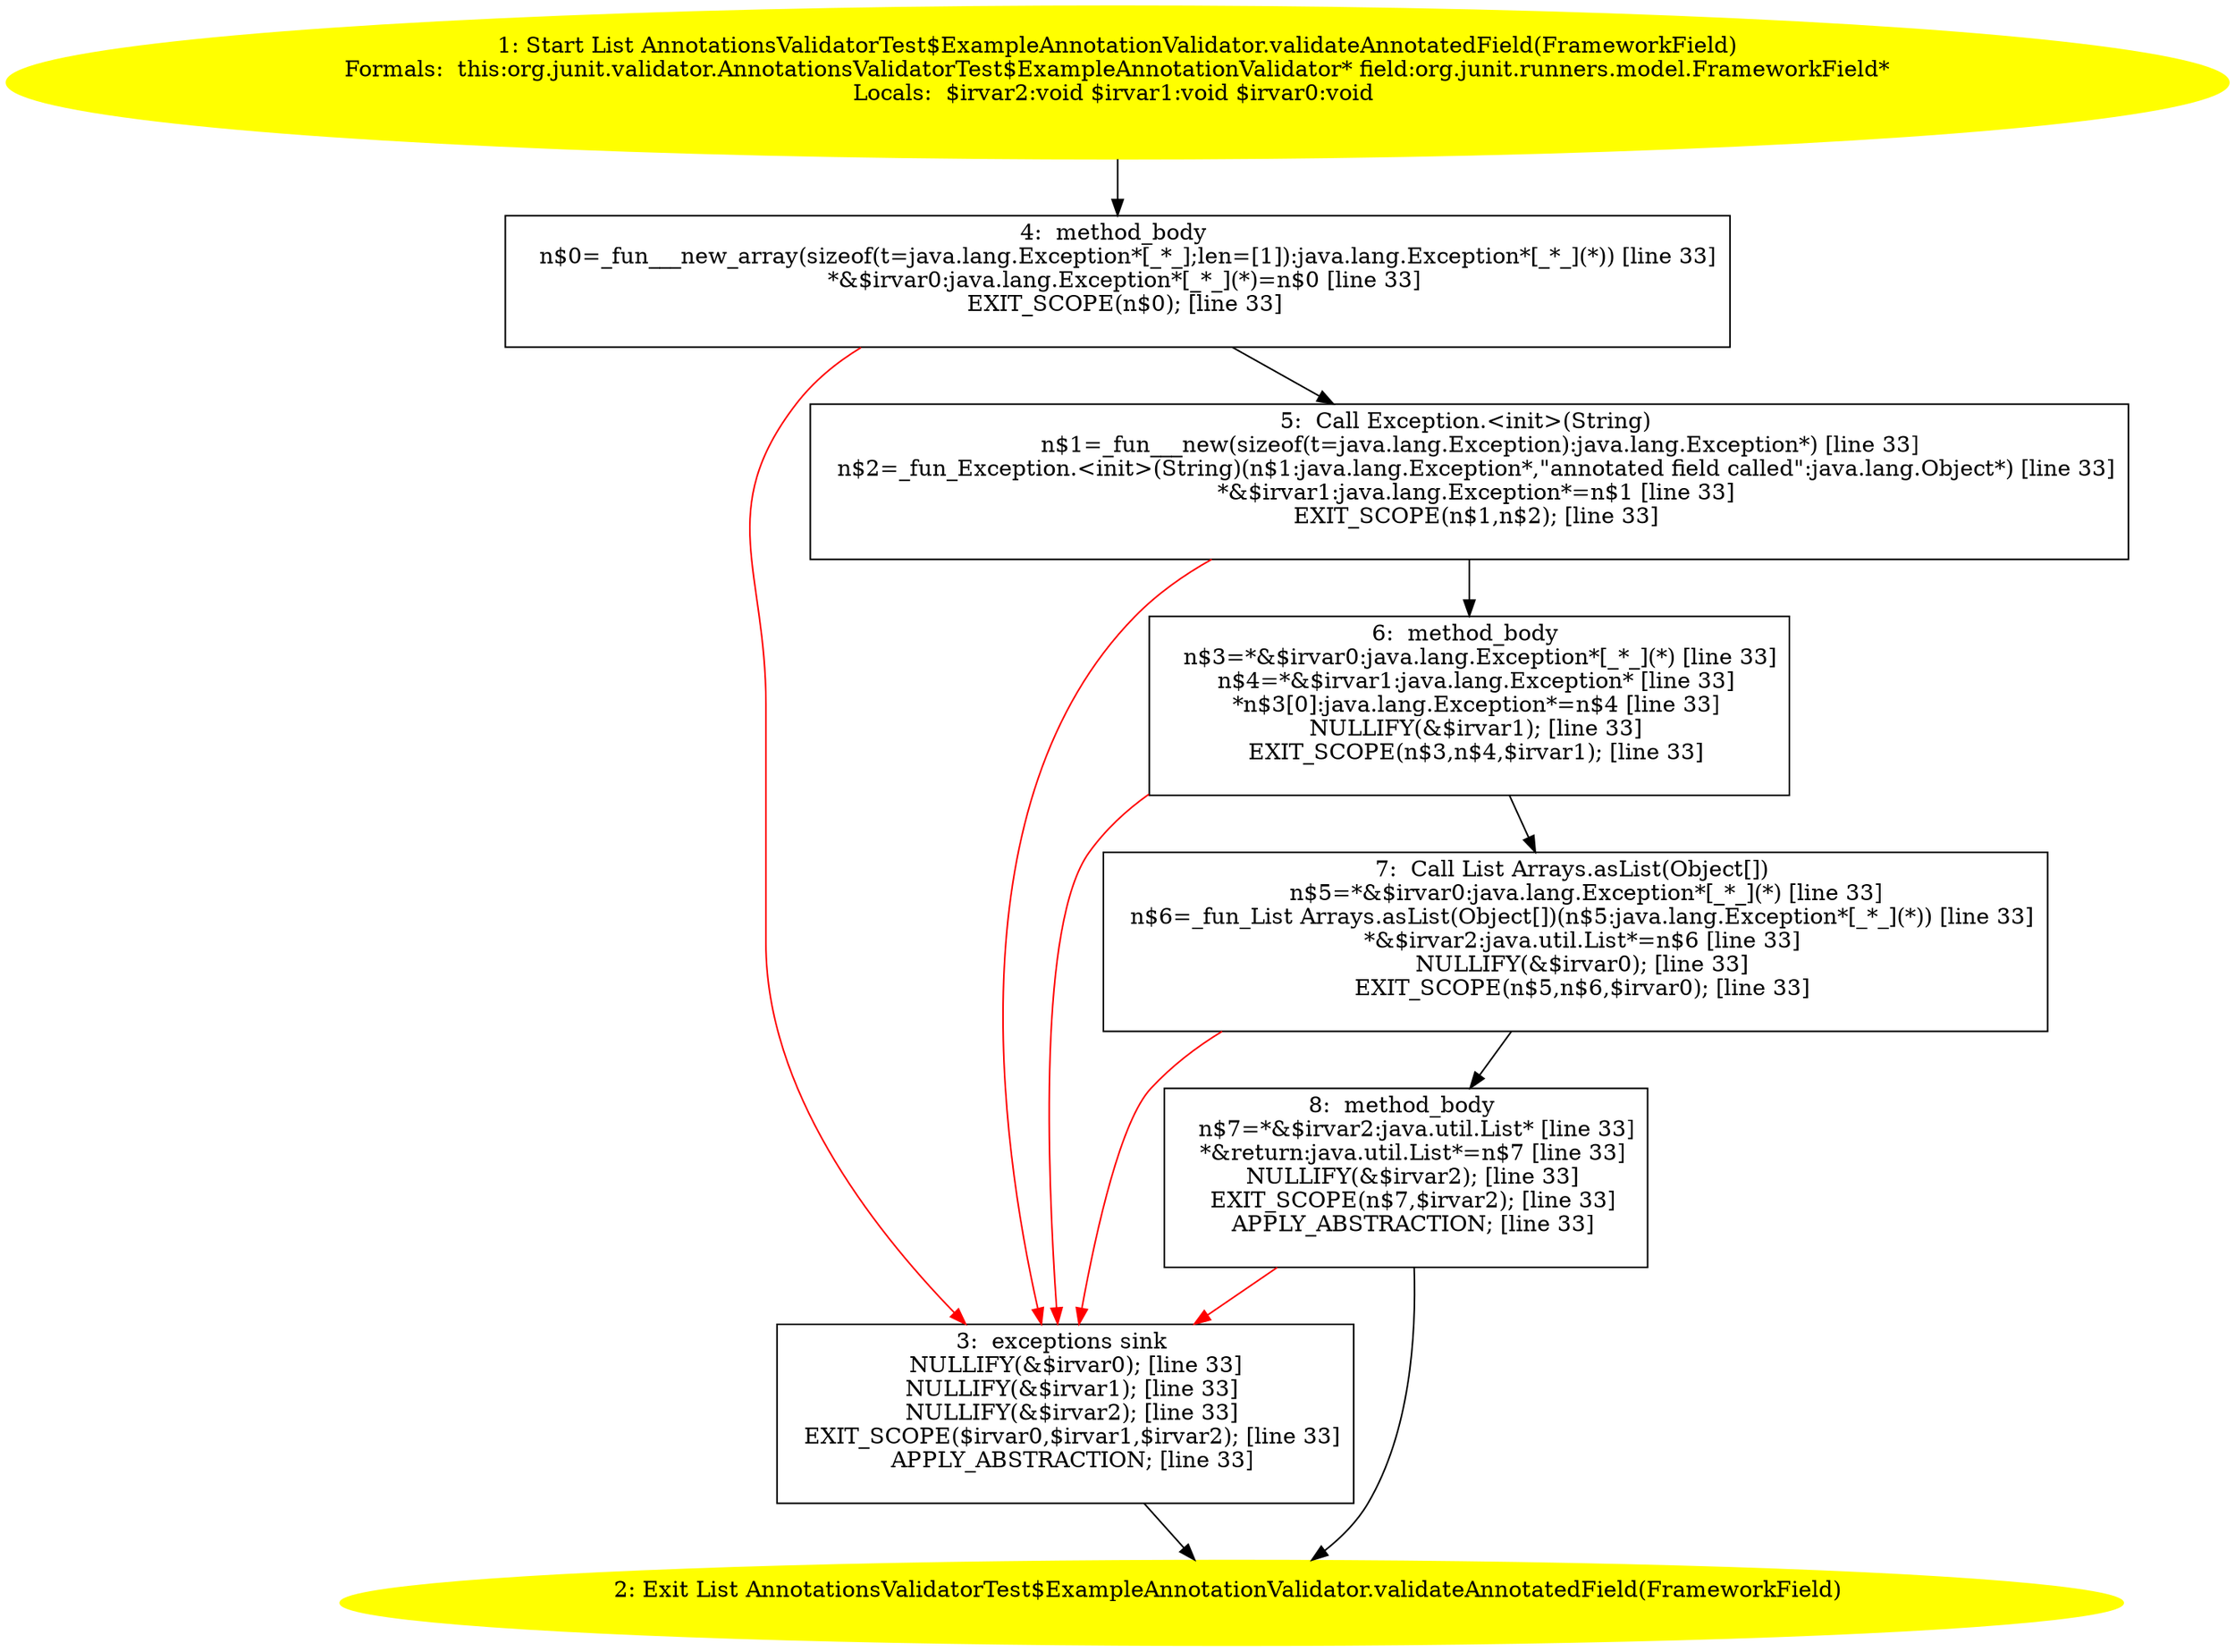 /* @generated */
digraph cfg {
"org.junit.validator.AnnotationsValidatorTest$ExampleAnnotationValidator.validateAnnotatedField(org.j.a10951ed478c487435c4a8037e828aa0_1" [label="1: Start List AnnotationsValidatorTest$ExampleAnnotationValidator.validateAnnotatedField(FrameworkField)\nFormals:  this:org.junit.validator.AnnotationsValidatorTest$ExampleAnnotationValidator* field:org.junit.runners.model.FrameworkField*\nLocals:  $irvar2:void $irvar1:void $irvar0:void \n  " color=yellow style=filled]
	

	 "org.junit.validator.AnnotationsValidatorTest$ExampleAnnotationValidator.validateAnnotatedField(org.j.a10951ed478c487435c4a8037e828aa0_1" -> "org.junit.validator.AnnotationsValidatorTest$ExampleAnnotationValidator.validateAnnotatedField(org.j.a10951ed478c487435c4a8037e828aa0_4" ;
"org.junit.validator.AnnotationsValidatorTest$ExampleAnnotationValidator.validateAnnotatedField(org.j.a10951ed478c487435c4a8037e828aa0_2" [label="2: Exit List AnnotationsValidatorTest$ExampleAnnotationValidator.validateAnnotatedField(FrameworkField) \n  " color=yellow style=filled]
	

"org.junit.validator.AnnotationsValidatorTest$ExampleAnnotationValidator.validateAnnotatedField(org.j.a10951ed478c487435c4a8037e828aa0_3" [label="3:  exceptions sink \n   NULLIFY(&$irvar0); [line 33]\n  NULLIFY(&$irvar1); [line 33]\n  NULLIFY(&$irvar2); [line 33]\n  EXIT_SCOPE($irvar0,$irvar1,$irvar2); [line 33]\n  APPLY_ABSTRACTION; [line 33]\n " shape="box"]
	

	 "org.junit.validator.AnnotationsValidatorTest$ExampleAnnotationValidator.validateAnnotatedField(org.j.a10951ed478c487435c4a8037e828aa0_3" -> "org.junit.validator.AnnotationsValidatorTest$ExampleAnnotationValidator.validateAnnotatedField(org.j.a10951ed478c487435c4a8037e828aa0_2" ;
"org.junit.validator.AnnotationsValidatorTest$ExampleAnnotationValidator.validateAnnotatedField(org.j.a10951ed478c487435c4a8037e828aa0_4" [label="4:  method_body \n   n$0=_fun___new_array(sizeof(t=java.lang.Exception*[_*_];len=[1]):java.lang.Exception*[_*_](*)) [line 33]\n  *&$irvar0:java.lang.Exception*[_*_](*)=n$0 [line 33]\n  EXIT_SCOPE(n$0); [line 33]\n " shape="box"]
	

	 "org.junit.validator.AnnotationsValidatorTest$ExampleAnnotationValidator.validateAnnotatedField(org.j.a10951ed478c487435c4a8037e828aa0_4" -> "org.junit.validator.AnnotationsValidatorTest$ExampleAnnotationValidator.validateAnnotatedField(org.j.a10951ed478c487435c4a8037e828aa0_5" ;
	 "org.junit.validator.AnnotationsValidatorTest$ExampleAnnotationValidator.validateAnnotatedField(org.j.a10951ed478c487435c4a8037e828aa0_4" -> "org.junit.validator.AnnotationsValidatorTest$ExampleAnnotationValidator.validateAnnotatedField(org.j.a10951ed478c487435c4a8037e828aa0_3" [color="red" ];
"org.junit.validator.AnnotationsValidatorTest$ExampleAnnotationValidator.validateAnnotatedField(org.j.a10951ed478c487435c4a8037e828aa0_5" [label="5:  Call Exception.<init>(String) \n   n$1=_fun___new(sizeof(t=java.lang.Exception):java.lang.Exception*) [line 33]\n  n$2=_fun_Exception.<init>(String)(n$1:java.lang.Exception*,\"annotated field called\":java.lang.Object*) [line 33]\n  *&$irvar1:java.lang.Exception*=n$1 [line 33]\n  EXIT_SCOPE(n$1,n$2); [line 33]\n " shape="box"]
	

	 "org.junit.validator.AnnotationsValidatorTest$ExampleAnnotationValidator.validateAnnotatedField(org.j.a10951ed478c487435c4a8037e828aa0_5" -> "org.junit.validator.AnnotationsValidatorTest$ExampleAnnotationValidator.validateAnnotatedField(org.j.a10951ed478c487435c4a8037e828aa0_6" ;
	 "org.junit.validator.AnnotationsValidatorTest$ExampleAnnotationValidator.validateAnnotatedField(org.j.a10951ed478c487435c4a8037e828aa0_5" -> "org.junit.validator.AnnotationsValidatorTest$ExampleAnnotationValidator.validateAnnotatedField(org.j.a10951ed478c487435c4a8037e828aa0_3" [color="red" ];
"org.junit.validator.AnnotationsValidatorTest$ExampleAnnotationValidator.validateAnnotatedField(org.j.a10951ed478c487435c4a8037e828aa0_6" [label="6:  method_body \n   n$3=*&$irvar0:java.lang.Exception*[_*_](*) [line 33]\n  n$4=*&$irvar1:java.lang.Exception* [line 33]\n  *n$3[0]:java.lang.Exception*=n$4 [line 33]\n  NULLIFY(&$irvar1); [line 33]\n  EXIT_SCOPE(n$3,n$4,$irvar1); [line 33]\n " shape="box"]
	

	 "org.junit.validator.AnnotationsValidatorTest$ExampleAnnotationValidator.validateAnnotatedField(org.j.a10951ed478c487435c4a8037e828aa0_6" -> "org.junit.validator.AnnotationsValidatorTest$ExampleAnnotationValidator.validateAnnotatedField(org.j.a10951ed478c487435c4a8037e828aa0_7" ;
	 "org.junit.validator.AnnotationsValidatorTest$ExampleAnnotationValidator.validateAnnotatedField(org.j.a10951ed478c487435c4a8037e828aa0_6" -> "org.junit.validator.AnnotationsValidatorTest$ExampleAnnotationValidator.validateAnnotatedField(org.j.a10951ed478c487435c4a8037e828aa0_3" [color="red" ];
"org.junit.validator.AnnotationsValidatorTest$ExampleAnnotationValidator.validateAnnotatedField(org.j.a10951ed478c487435c4a8037e828aa0_7" [label="7:  Call List Arrays.asList(Object[]) \n   n$5=*&$irvar0:java.lang.Exception*[_*_](*) [line 33]\n  n$6=_fun_List Arrays.asList(Object[])(n$5:java.lang.Exception*[_*_](*)) [line 33]\n  *&$irvar2:java.util.List*=n$6 [line 33]\n  NULLIFY(&$irvar0); [line 33]\n  EXIT_SCOPE(n$5,n$6,$irvar0); [line 33]\n " shape="box"]
	

	 "org.junit.validator.AnnotationsValidatorTest$ExampleAnnotationValidator.validateAnnotatedField(org.j.a10951ed478c487435c4a8037e828aa0_7" -> "org.junit.validator.AnnotationsValidatorTest$ExampleAnnotationValidator.validateAnnotatedField(org.j.a10951ed478c487435c4a8037e828aa0_8" ;
	 "org.junit.validator.AnnotationsValidatorTest$ExampleAnnotationValidator.validateAnnotatedField(org.j.a10951ed478c487435c4a8037e828aa0_7" -> "org.junit.validator.AnnotationsValidatorTest$ExampleAnnotationValidator.validateAnnotatedField(org.j.a10951ed478c487435c4a8037e828aa0_3" [color="red" ];
"org.junit.validator.AnnotationsValidatorTest$ExampleAnnotationValidator.validateAnnotatedField(org.j.a10951ed478c487435c4a8037e828aa0_8" [label="8:  method_body \n   n$7=*&$irvar2:java.util.List* [line 33]\n  *&return:java.util.List*=n$7 [line 33]\n  NULLIFY(&$irvar2); [line 33]\n  EXIT_SCOPE(n$7,$irvar2); [line 33]\n  APPLY_ABSTRACTION; [line 33]\n " shape="box"]
	

	 "org.junit.validator.AnnotationsValidatorTest$ExampleAnnotationValidator.validateAnnotatedField(org.j.a10951ed478c487435c4a8037e828aa0_8" -> "org.junit.validator.AnnotationsValidatorTest$ExampleAnnotationValidator.validateAnnotatedField(org.j.a10951ed478c487435c4a8037e828aa0_2" ;
	 "org.junit.validator.AnnotationsValidatorTest$ExampleAnnotationValidator.validateAnnotatedField(org.j.a10951ed478c487435c4a8037e828aa0_8" -> "org.junit.validator.AnnotationsValidatorTest$ExampleAnnotationValidator.validateAnnotatedField(org.j.a10951ed478c487435c4a8037e828aa0_3" [color="red" ];
}
